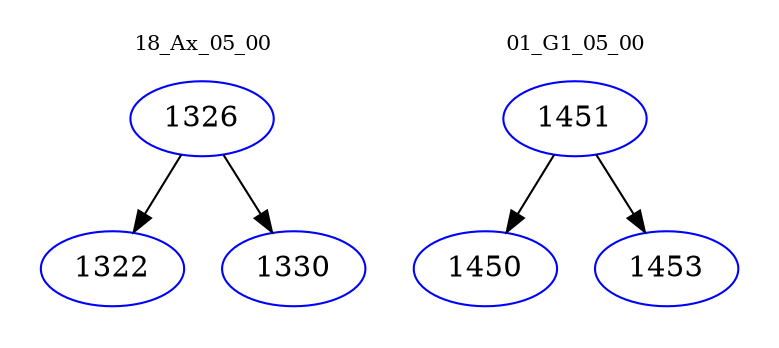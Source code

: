 digraph{
subgraph cluster_0 {
color = white
label = "18_Ax_05_00";
fontsize=10;
T0_1326 [label="1326", color="blue"]
T0_1326 -> T0_1322 [color="black"]
T0_1322 [label="1322", color="blue"]
T0_1326 -> T0_1330 [color="black"]
T0_1330 [label="1330", color="blue"]
}
subgraph cluster_1 {
color = white
label = "01_G1_05_00";
fontsize=10;
T1_1451 [label="1451", color="blue"]
T1_1451 -> T1_1450 [color="black"]
T1_1450 [label="1450", color="blue"]
T1_1451 -> T1_1453 [color="black"]
T1_1453 [label="1453", color="blue"]
}
}
